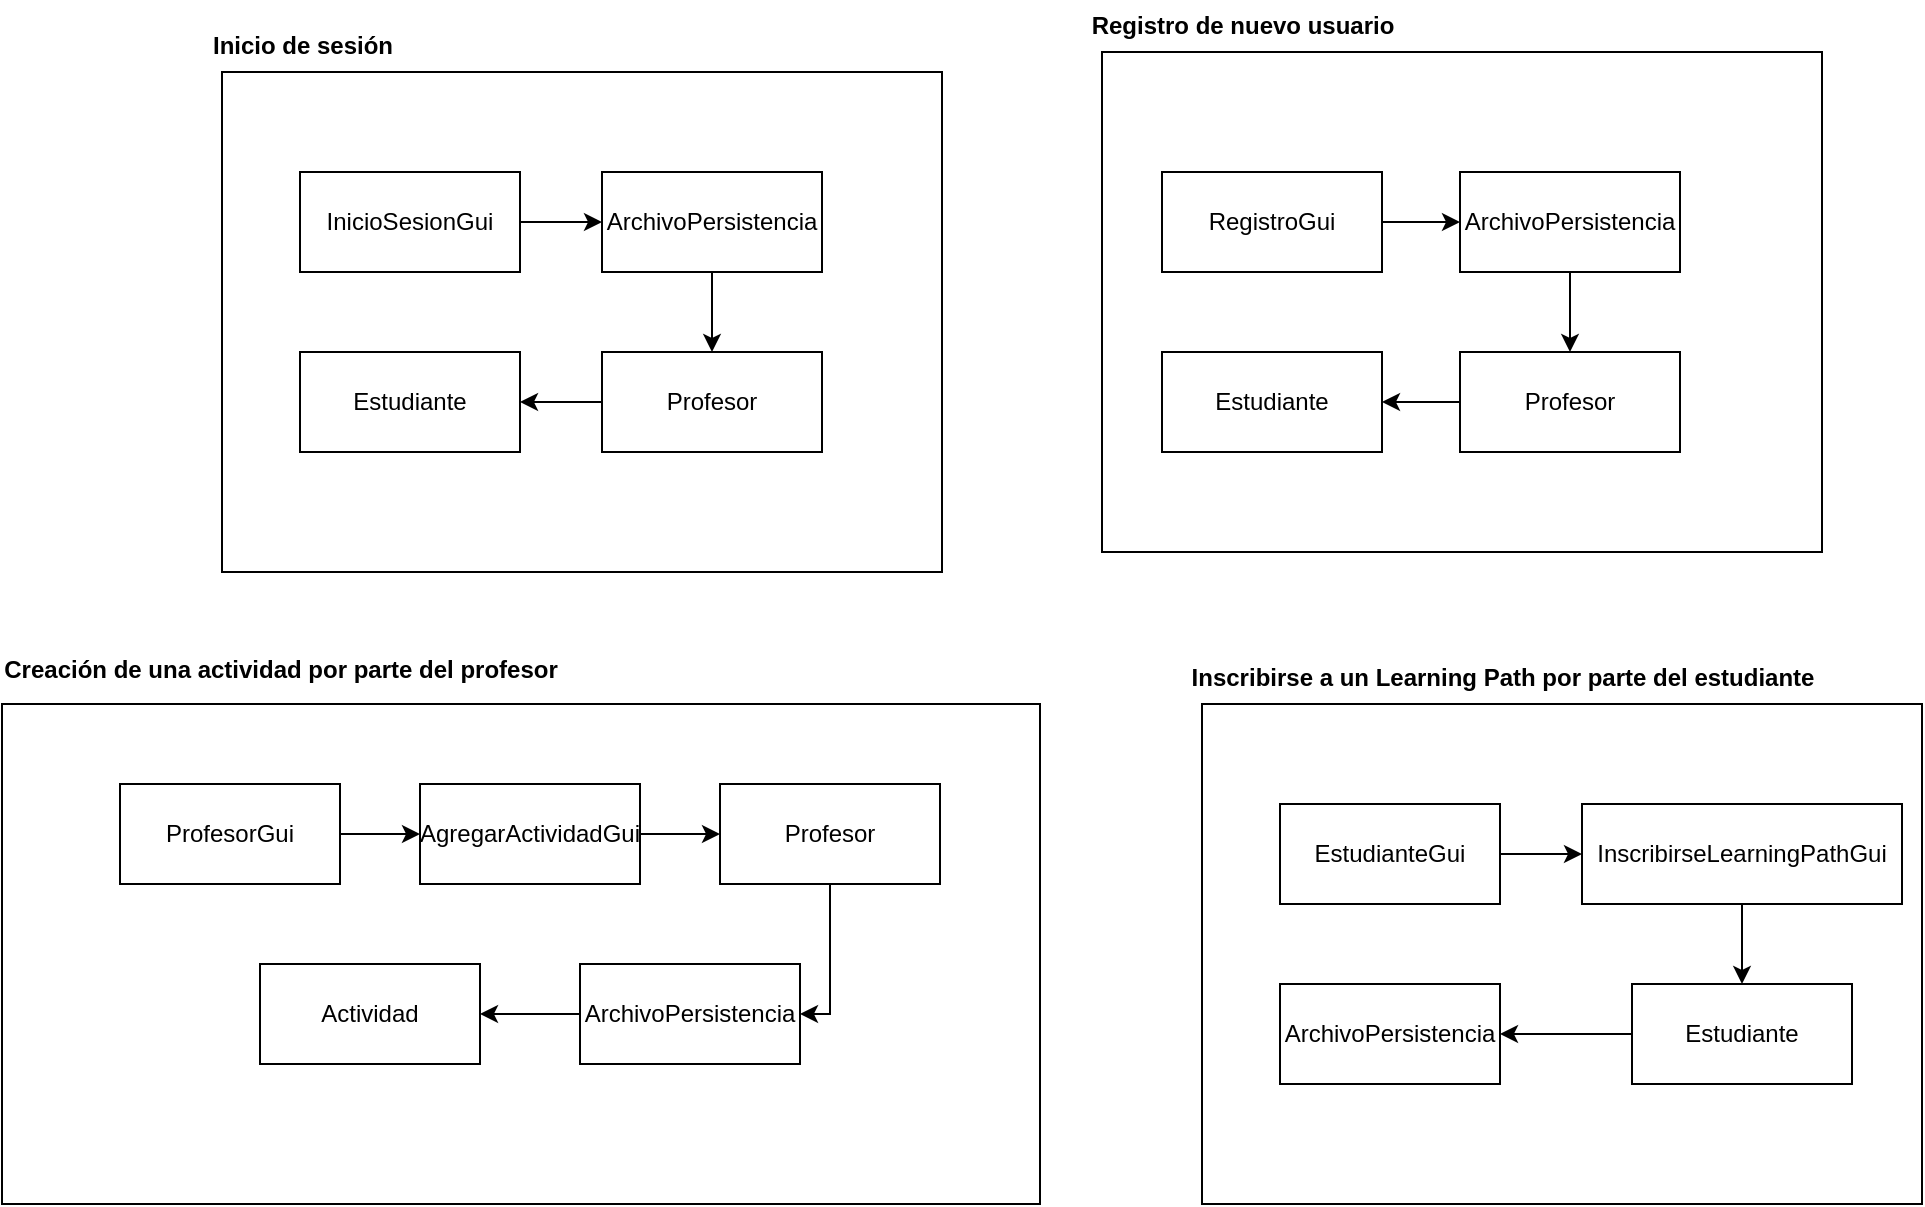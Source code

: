<mxfile version="25.0.2">
  <diagram id="C5RBs43oDa-KdzZeNtuy" name="Page-1">
    <mxGraphModel dx="1152" dy="741" grid="1" gridSize="10" guides="1" tooltips="1" connect="1" arrows="1" fold="1" page="1" pageScale="1" pageWidth="827" pageHeight="1169" math="0" shadow="0">
      <root>
        <mxCell id="WIyWlLk6GJQsqaUBKTNV-0" />
        <mxCell id="WIyWlLk6GJQsqaUBKTNV-1" parent="WIyWlLk6GJQsqaUBKTNV-0" />
        <mxCell id="jll7-muh70pwECgko0we-42" value="" style="html=1;whiteSpace=wrap;" parent="WIyWlLk6GJQsqaUBKTNV-1" vertex="1">
          <mxGeometry x="210" y="556" width="519" height="250" as="geometry" />
        </mxCell>
        <mxCell id="jll7-muh70pwECgko0we-22" value="" style="html=1;whiteSpace=wrap;" parent="WIyWlLk6GJQsqaUBKTNV-1" vertex="1">
          <mxGeometry x="760" y="230" width="360" height="250" as="geometry" />
        </mxCell>
        <mxCell id="jll7-muh70pwECgko0we-11" value="" style="html=1;whiteSpace=wrap;" parent="WIyWlLk6GJQsqaUBKTNV-1" vertex="1">
          <mxGeometry x="320" y="240" width="360" height="250" as="geometry" />
        </mxCell>
        <mxCell id="jll7-muh70pwECgko0we-7" style="edgeStyle=orthogonalEdgeStyle;rounded=0;orthogonalLoop=1;jettySize=auto;html=1;entryX=0;entryY=0.5;entryDx=0;entryDy=0;" parent="WIyWlLk6GJQsqaUBKTNV-1" source="jll7-muh70pwECgko0we-0" target="jll7-muh70pwECgko0we-1" edge="1">
          <mxGeometry relative="1" as="geometry" />
        </mxCell>
        <mxCell id="jll7-muh70pwECgko0we-0" value="InicioSesionGui" style="html=1;whiteSpace=wrap;" parent="WIyWlLk6GJQsqaUBKTNV-1" vertex="1">
          <mxGeometry x="359" y="290" width="110" height="50" as="geometry" />
        </mxCell>
        <mxCell id="jll7-muh70pwECgko0we-8" style="edgeStyle=orthogonalEdgeStyle;rounded=0;orthogonalLoop=1;jettySize=auto;html=1;entryX=0.5;entryY=0;entryDx=0;entryDy=0;" parent="WIyWlLk6GJQsqaUBKTNV-1" source="jll7-muh70pwECgko0we-1" target="jll7-muh70pwECgko0we-2" edge="1">
          <mxGeometry relative="1" as="geometry" />
        </mxCell>
        <mxCell id="jll7-muh70pwECgko0we-1" value="ArchivoPersistencia" style="html=1;whiteSpace=wrap;" parent="WIyWlLk6GJQsqaUBKTNV-1" vertex="1">
          <mxGeometry x="510" y="290" width="110" height="50" as="geometry" />
        </mxCell>
        <mxCell id="jll7-muh70pwECgko0we-9" style="edgeStyle=orthogonalEdgeStyle;rounded=0;orthogonalLoop=1;jettySize=auto;html=1;entryX=1;entryY=0.5;entryDx=0;entryDy=0;" parent="WIyWlLk6GJQsqaUBKTNV-1" source="jll7-muh70pwECgko0we-2" target="jll7-muh70pwECgko0we-3" edge="1">
          <mxGeometry relative="1" as="geometry" />
        </mxCell>
        <mxCell id="jll7-muh70pwECgko0we-2" value="Profesor" style="html=1;whiteSpace=wrap;" parent="WIyWlLk6GJQsqaUBKTNV-1" vertex="1">
          <mxGeometry x="510" y="380" width="110" height="50" as="geometry" />
        </mxCell>
        <mxCell id="jll7-muh70pwECgko0we-3" value="Estudiante" style="html=1;whiteSpace=wrap;" parent="WIyWlLk6GJQsqaUBKTNV-1" vertex="1">
          <mxGeometry x="359" y="380" width="110" height="50" as="geometry" />
        </mxCell>
        <mxCell id="jll7-muh70pwECgko0we-12" value="Inicio de sesión" style="text;align=center;fontStyle=1;verticalAlign=middle;spacingLeft=3;spacingRight=3;strokeColor=none;rotatable=0;points=[[0,0.5],[1,0.5]];portConstraint=eastwest;html=1;" parent="WIyWlLk6GJQsqaUBKTNV-1" vertex="1">
          <mxGeometry x="320" y="214" width="80" height="26" as="geometry" />
        </mxCell>
        <mxCell id="jll7-muh70pwECgko0we-17" style="edgeStyle=orthogonalEdgeStyle;rounded=0;orthogonalLoop=1;jettySize=auto;html=1;entryX=0;entryY=0.5;entryDx=0;entryDy=0;" parent="WIyWlLk6GJQsqaUBKTNV-1" source="jll7-muh70pwECgko0we-13" target="jll7-muh70pwECgko0we-14" edge="1">
          <mxGeometry relative="1" as="geometry" />
        </mxCell>
        <mxCell id="jll7-muh70pwECgko0we-13" value="RegistroGui" style="html=1;whiteSpace=wrap;" parent="WIyWlLk6GJQsqaUBKTNV-1" vertex="1">
          <mxGeometry x="790" y="290" width="110" height="50" as="geometry" />
        </mxCell>
        <mxCell id="jll7-muh70pwECgko0we-19" style="edgeStyle=orthogonalEdgeStyle;rounded=0;orthogonalLoop=1;jettySize=auto;html=1;entryX=0.5;entryY=0;entryDx=0;entryDy=0;" parent="WIyWlLk6GJQsqaUBKTNV-1" source="jll7-muh70pwECgko0we-14" target="jll7-muh70pwECgko0we-15" edge="1">
          <mxGeometry relative="1" as="geometry" />
        </mxCell>
        <mxCell id="jll7-muh70pwECgko0we-14" value="ArchivoPersistencia" style="html=1;whiteSpace=wrap;" parent="WIyWlLk6GJQsqaUBKTNV-1" vertex="1">
          <mxGeometry x="939" y="290" width="110" height="50" as="geometry" />
        </mxCell>
        <mxCell id="jll7-muh70pwECgko0we-20" style="edgeStyle=orthogonalEdgeStyle;rounded=0;orthogonalLoop=1;jettySize=auto;html=1;entryX=1;entryY=0.5;entryDx=0;entryDy=0;" parent="WIyWlLk6GJQsqaUBKTNV-1" source="jll7-muh70pwECgko0we-15" target="jll7-muh70pwECgko0we-16" edge="1">
          <mxGeometry relative="1" as="geometry" />
        </mxCell>
        <mxCell id="jll7-muh70pwECgko0we-15" value="Profesor" style="html=1;whiteSpace=wrap;" parent="WIyWlLk6GJQsqaUBKTNV-1" vertex="1">
          <mxGeometry x="939" y="380" width="110" height="50" as="geometry" />
        </mxCell>
        <mxCell id="jll7-muh70pwECgko0we-16" value="Estudiante" style="html=1;whiteSpace=wrap;" parent="WIyWlLk6GJQsqaUBKTNV-1" vertex="1">
          <mxGeometry x="790" y="380" width="110" height="50" as="geometry" />
        </mxCell>
        <mxCell id="jll7-muh70pwECgko0we-23" value="Registro de nuevo usuario" style="text;align=center;fontStyle=1;verticalAlign=middle;spacingLeft=3;spacingRight=3;strokeColor=none;rotatable=0;points=[[0,0.5],[1,0.5]];portConstraint=eastwest;html=1;" parent="WIyWlLk6GJQsqaUBKTNV-1" vertex="1">
          <mxGeometry x="790" y="204" width="80" height="26" as="geometry" />
        </mxCell>
        <mxCell id="jll7-muh70pwECgko0we-38" style="edgeStyle=orthogonalEdgeStyle;rounded=0;orthogonalLoop=1;jettySize=auto;html=1;entryX=0;entryY=0.5;entryDx=0;entryDy=0;" parent="WIyWlLk6GJQsqaUBKTNV-1" source="jll7-muh70pwECgko0we-33" target="jll7-muh70pwECgko0we-34" edge="1">
          <mxGeometry relative="1" as="geometry" />
        </mxCell>
        <mxCell id="jll7-muh70pwECgko0we-33" value="ProfesorGui" style="html=1;whiteSpace=wrap;" parent="WIyWlLk6GJQsqaUBKTNV-1" vertex="1">
          <mxGeometry x="269" y="596" width="110" height="50" as="geometry" />
        </mxCell>
        <mxCell id="jll7-muh70pwECgko0we-34" value="AgregarActividadGui" style="html=1;whiteSpace=wrap;" parent="WIyWlLk6GJQsqaUBKTNV-1" vertex="1">
          <mxGeometry x="419" y="596" width="110" height="50" as="geometry" />
        </mxCell>
        <mxCell id="jll7-muh70pwECgko0we-40" style="edgeStyle=orthogonalEdgeStyle;rounded=0;orthogonalLoop=1;jettySize=auto;html=1;entryX=1;entryY=0.5;entryDx=0;entryDy=0;" parent="WIyWlLk6GJQsqaUBKTNV-1" source="jll7-muh70pwECgko0we-35" target="jll7-muh70pwECgko0we-36" edge="1">
          <mxGeometry relative="1" as="geometry">
            <Array as="points">
              <mxPoint x="624" y="711" />
            </Array>
          </mxGeometry>
        </mxCell>
        <mxCell id="jll7-muh70pwECgko0we-35" value="Profesor" style="html=1;whiteSpace=wrap;" parent="WIyWlLk6GJQsqaUBKTNV-1" vertex="1">
          <mxGeometry x="569" y="596" width="110" height="50" as="geometry" />
        </mxCell>
        <mxCell id="jll7-muh70pwECgko0we-41" style="edgeStyle=orthogonalEdgeStyle;rounded=0;orthogonalLoop=1;jettySize=auto;html=1;entryX=1;entryY=0.5;entryDx=0;entryDy=0;" parent="WIyWlLk6GJQsqaUBKTNV-1" source="jll7-muh70pwECgko0we-36" target="jll7-muh70pwECgko0we-37" edge="1">
          <mxGeometry relative="1" as="geometry" />
        </mxCell>
        <mxCell id="jll7-muh70pwECgko0we-36" value="ArchivoPersistencia" style="html=1;whiteSpace=wrap;" parent="WIyWlLk6GJQsqaUBKTNV-1" vertex="1">
          <mxGeometry x="499" y="686" width="110" height="50" as="geometry" />
        </mxCell>
        <mxCell id="jll7-muh70pwECgko0we-37" value="Actividad" style="html=1;whiteSpace=wrap;" parent="WIyWlLk6GJQsqaUBKTNV-1" vertex="1">
          <mxGeometry x="339" y="686" width="110" height="50" as="geometry" />
        </mxCell>
        <mxCell id="jll7-muh70pwECgko0we-39" style="edgeStyle=orthogonalEdgeStyle;rounded=0;orthogonalLoop=1;jettySize=auto;html=1;entryX=0;entryY=0.5;entryDx=0;entryDy=0;" parent="WIyWlLk6GJQsqaUBKTNV-1" source="jll7-muh70pwECgko0we-34" target="jll7-muh70pwECgko0we-35" edge="1">
          <mxGeometry relative="1" as="geometry" />
        </mxCell>
        <mxCell id="jll7-muh70pwECgko0we-43" value="Creación de una actividad por parte del profesor" style="text;align=center;fontStyle=1;verticalAlign=middle;spacingLeft=3;spacingRight=3;strokeColor=none;rotatable=0;points=[[0,0.5],[1,0.5]];portConstraint=eastwest;html=1;" parent="WIyWlLk6GJQsqaUBKTNV-1" vertex="1">
          <mxGeometry x="309" y="526" width="80" height="26" as="geometry" />
        </mxCell>
        <mxCell id="jll7-muh70pwECgko0we-55" value="" style="html=1;whiteSpace=wrap;" parent="WIyWlLk6GJQsqaUBKTNV-1" vertex="1">
          <mxGeometry x="810" y="556" width="360" height="250" as="geometry" />
        </mxCell>
        <mxCell id="jll7-muh70pwECgko0we-56" style="edgeStyle=orthogonalEdgeStyle;rounded=0;orthogonalLoop=1;jettySize=auto;html=1;entryX=0;entryY=0.5;entryDx=0;entryDy=0;" parent="WIyWlLk6GJQsqaUBKTNV-1" source="jll7-muh70pwECgko0we-57" target="jll7-muh70pwECgko0we-59" edge="1">
          <mxGeometry relative="1" as="geometry" />
        </mxCell>
        <mxCell id="jll7-muh70pwECgko0we-57" value="EstudianteGui" style="html=1;whiteSpace=wrap;" parent="WIyWlLk6GJQsqaUBKTNV-1" vertex="1">
          <mxGeometry x="849" y="606" width="110" height="50" as="geometry" />
        </mxCell>
        <mxCell id="jll7-muh70pwECgko0we-58" style="edgeStyle=orthogonalEdgeStyle;rounded=0;orthogonalLoop=1;jettySize=auto;html=1;entryX=0.5;entryY=0;entryDx=0;entryDy=0;" parent="WIyWlLk6GJQsqaUBKTNV-1" source="jll7-muh70pwECgko0we-59" target="jll7-muh70pwECgko0we-61" edge="1">
          <mxGeometry relative="1" as="geometry" />
        </mxCell>
        <mxCell id="jll7-muh70pwECgko0we-59" value="InscribirseLearningPathGui" style="html=1;whiteSpace=wrap;" parent="WIyWlLk6GJQsqaUBKTNV-1" vertex="1">
          <mxGeometry x="1000" y="606" width="160" height="50" as="geometry" />
        </mxCell>
        <mxCell id="jll7-muh70pwECgko0we-60" style="edgeStyle=orthogonalEdgeStyle;rounded=0;orthogonalLoop=1;jettySize=auto;html=1;entryX=1;entryY=0.5;entryDx=0;entryDy=0;" parent="WIyWlLk6GJQsqaUBKTNV-1" source="jll7-muh70pwECgko0we-61" target="jll7-muh70pwECgko0we-62" edge="1">
          <mxGeometry relative="1" as="geometry" />
        </mxCell>
        <mxCell id="jll7-muh70pwECgko0we-61" value="Estudiante" style="html=1;whiteSpace=wrap;" parent="WIyWlLk6GJQsqaUBKTNV-1" vertex="1">
          <mxGeometry x="1025" y="696" width="110" height="50" as="geometry" />
        </mxCell>
        <mxCell id="jll7-muh70pwECgko0we-62" value="ArchivoPersistencia" style="html=1;whiteSpace=wrap;" parent="WIyWlLk6GJQsqaUBKTNV-1" vertex="1">
          <mxGeometry x="849" y="696" width="110" height="50" as="geometry" />
        </mxCell>
        <mxCell id="jll7-muh70pwECgko0we-63" value="Inscribirse a un Learning Path por parte del estudiante" style="text;align=center;fontStyle=1;verticalAlign=middle;spacingLeft=3;spacingRight=3;strokeColor=none;rotatable=0;points=[[0,0.5],[1,0.5]];portConstraint=eastwest;html=1;" parent="WIyWlLk6GJQsqaUBKTNV-1" vertex="1">
          <mxGeometry x="920" y="530" width="80" height="26" as="geometry" />
        </mxCell>
      </root>
    </mxGraphModel>
  </diagram>
</mxfile>
